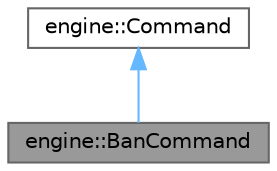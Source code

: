 digraph "engine::BanCommand"
{
 // LATEX_PDF_SIZE
  bgcolor="transparent";
  edge [fontname=Helvetica,fontsize=10,labelfontname=Helvetica,labelfontsize=10];
  node [fontname=Helvetica,fontsize=10,shape=box,height=0.2,width=0.4];
  Node1 [label="engine::BanCommand",height=0.2,width=0.4,color="gray40", fillcolor="grey60", style="filled", fontcolor="black",tooltip="class BanCommand -"];
  Node2 -> Node1 [dir="back",color="steelblue1",style="solid"];
  Node2 [label="engine::Command",height=0.2,width=0.4,color="gray40", fillcolor="white", style="filled",URL="$classengine_1_1_command.html",tooltip="class Command -"];
}
